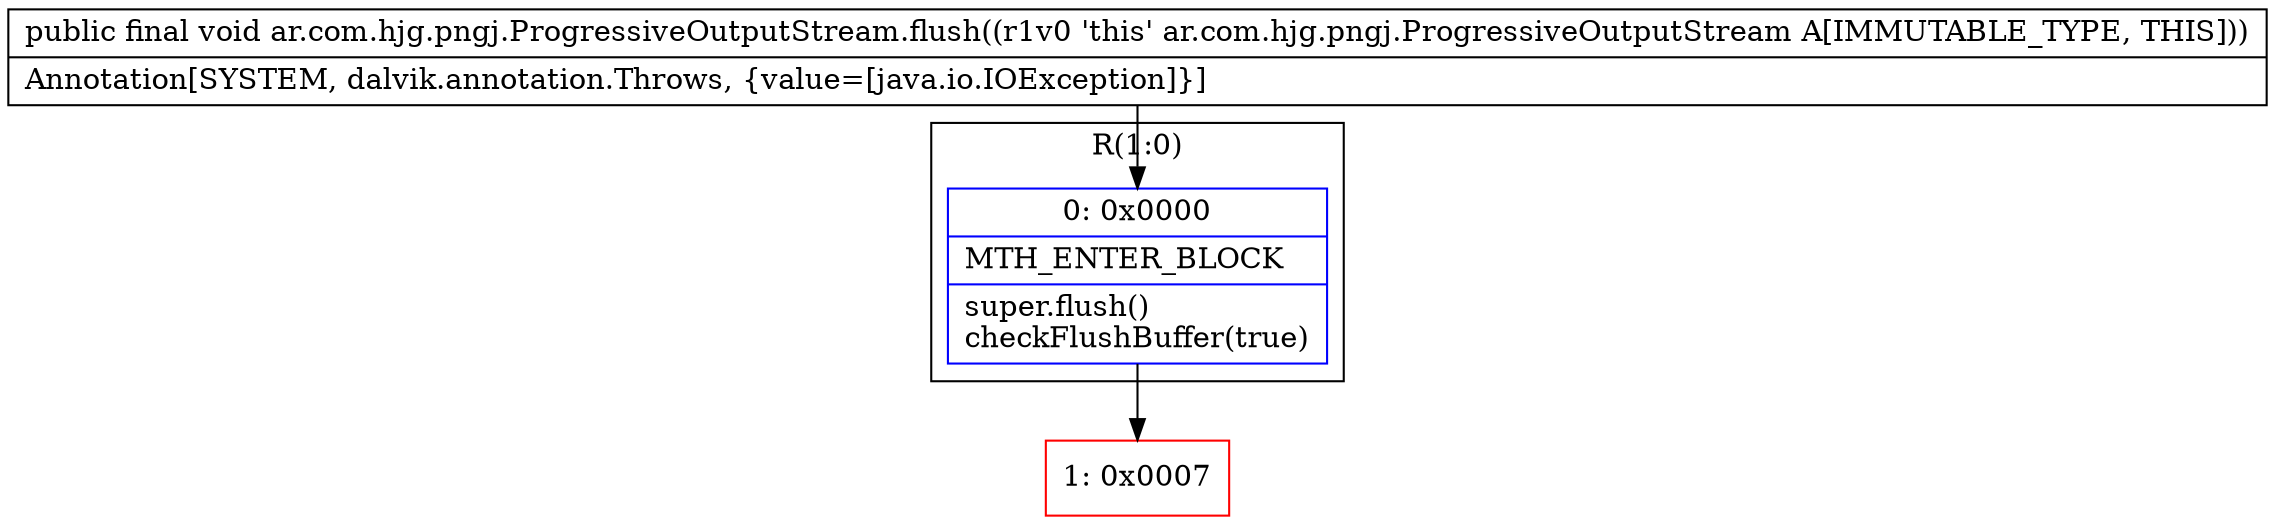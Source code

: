digraph "CFG forar.com.hjg.pngj.ProgressiveOutputStream.flush()V" {
subgraph cluster_Region_689314088 {
label = "R(1:0)";
node [shape=record,color=blue];
Node_0 [shape=record,label="{0\:\ 0x0000|MTH_ENTER_BLOCK\l|super.flush()\lcheckFlushBuffer(true)\l}"];
}
Node_1 [shape=record,color=red,label="{1\:\ 0x0007}"];
MethodNode[shape=record,label="{public final void ar.com.hjg.pngj.ProgressiveOutputStream.flush((r1v0 'this' ar.com.hjg.pngj.ProgressiveOutputStream A[IMMUTABLE_TYPE, THIS]))  | Annotation[SYSTEM, dalvik.annotation.Throws, \{value=[java.io.IOException]\}]\l}"];
MethodNode -> Node_0;
Node_0 -> Node_1;
}

